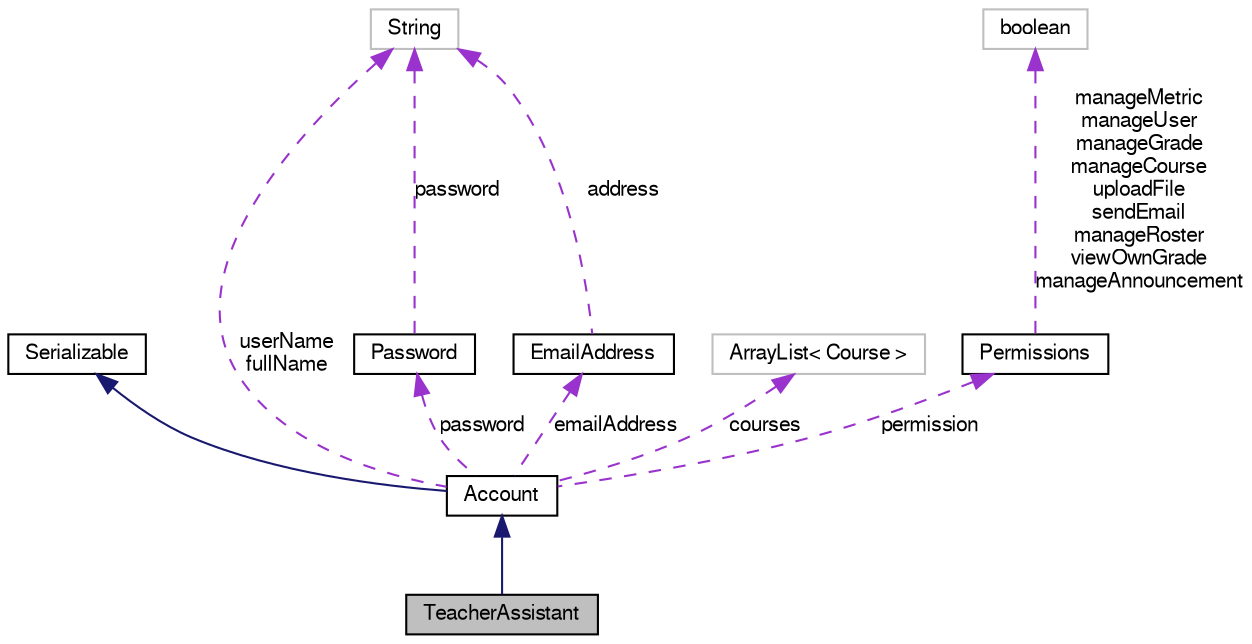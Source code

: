 digraph G
{
  bgcolor="transparent";
  edge [fontname="FreeSans",fontsize=10,labelfontname="FreeSans",labelfontsize=10];
  node [fontname="FreeSans",fontsize=10,shape=record];
  Node1 [label="TeacherAssistant",height=0.2,width=0.4,color="black", fillcolor="grey75", style="filled" fontcolor="black"];
  Node2 -> Node1 [dir=back,color="midnightblue",fontsize=10,style="solid"];
  Node2 [label="Account",height=0.2,width=0.4,color="black",URL="$classAccount.html",tooltip="This is a class that keeps all of the information of a User."];
  Node3 -> Node2 [dir=back,color="midnightblue",fontsize=10,style="solid"];
  Node3 [label="Serializable",height=0.2,width=0.4,color="black",URL="$classSerializable.html"];
  Node4 -> Node2 [dir=back,color="darkorchid3",fontsize=10,style="dashed",label="userName\nfullName"];
  Node4 [label="String",height=0.2,width=0.4,color="grey75"];
  Node5 -> Node2 [dir=back,color="darkorchid3",fontsize=10,style="dashed",label="password"];
  Node5 [label="Password",height=0.2,width=0.4,color="black",URL="$classPassword.html",tooltip="A model for passwords since they need to be validated and such."];
  Node4 -> Node5 [dir=back,color="darkorchid3",fontsize=10,style="dashed",label="password"];
  Node6 -> Node2 [dir=back,color="darkorchid3",fontsize=10,style="dashed",label="courses"];
  Node6 [label="ArrayList\< Course \>",height=0.2,width=0.4,color="grey75"];
  Node7 -> Node2 [dir=back,color="darkorchid3",fontsize=10,style="dashed",label="emailAddress"];
  Node7 [label="EmailAddress",height=0.2,width=0.4,color="black",URL="$classEmailAddress.html",tooltip="A model for email addresses since they need to be validated and such."];
  Node4 -> Node7 [dir=back,color="darkorchid3",fontsize=10,style="dashed",label="address"];
  Node8 -> Node2 [dir=back,color="darkorchid3",fontsize=10,style="dashed",label="permission"];
  Node8 [label="Permissions",height=0.2,width=0.4,color="black",URL="$classPermissions.html",tooltip="This class keeps information about permissions for each action."];
  Node9 -> Node8 [dir=back,color="darkorchid3",fontsize=10,style="dashed",label="manageMetric\nmanageUser\nmanageGrade\nmanageCourse\nuploadFile\nsendEmail\nmanageRoster\nviewOwnGrade\nmanageAnnouncement"];
  Node9 [label="boolean",height=0.2,width=0.4,color="grey75"];
}
